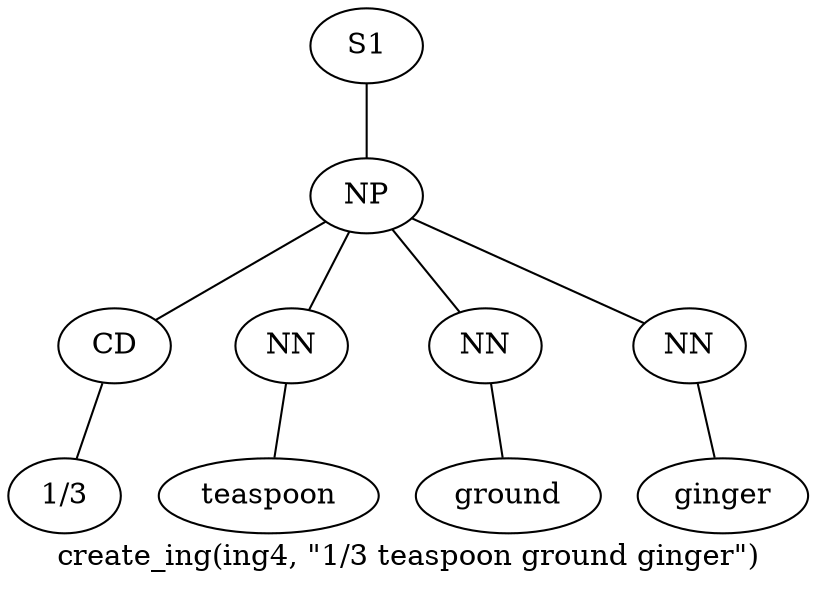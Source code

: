 graph SyntaxGraph {
	label = "create_ing(ing4, \"1/3 teaspoon ground ginger\")";
	Node0 [label="S1"];
	Node1 [label="NP"];
	Node2 [label="CD"];
	Node3 [label="1/3"];
	Node4 [label="NN"];
	Node5 [label="teaspoon"];
	Node6 [label="NN"];
	Node7 [label="ground"];
	Node8 [label="NN"];
	Node9 [label="ginger"];

	Node0 -- Node1;
	Node1 -- Node2;
	Node1 -- Node4;
	Node1 -- Node6;
	Node1 -- Node8;
	Node2 -- Node3;
	Node4 -- Node5;
	Node6 -- Node7;
	Node8 -- Node9;
}